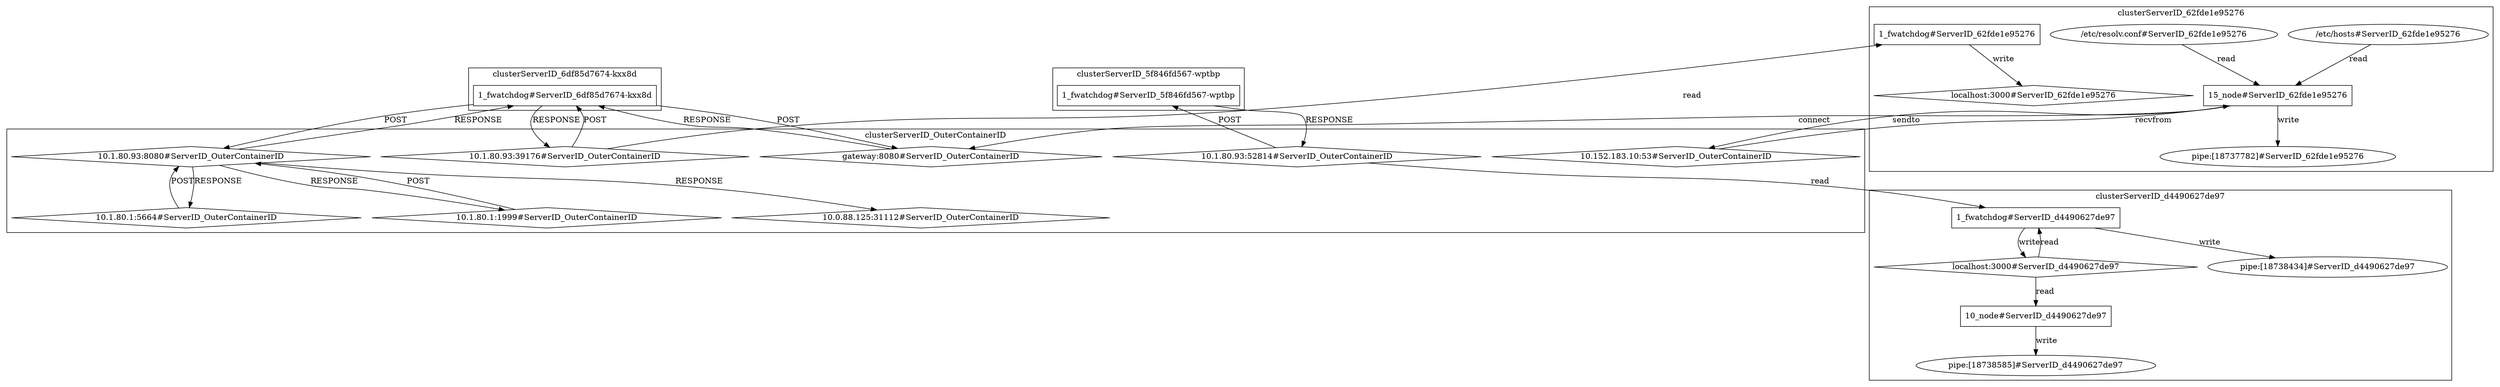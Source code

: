 digraph G {
	"1_fwatchdog#ServerID_6df85d7674-kxx8d"->"10.1.80.93:8080#ServerID_OuterContainerID"[ label="POST" ];
	"1_fwatchdog#ServerID_5f846fd567-wptbp"->"10.1.80.93:52814#ServerID_OuterContainerID"[ label="RESPONSE" ];
	"10.1.80.93:39176#ServerID_OuterContainerID"->"1_fwatchdog#ServerID_6df85d7674-kxx8d"[ label="POST" ];
	"1_fwatchdog#ServerID_6df85d7674-kxx8d"->"gateway:8080#ServerID_OuterContainerID"[ label="POST" ];
	"1_fwatchdog#ServerID_6df85d7674-kxx8d"->"10.1.80.93:39176#ServerID_OuterContainerID"[ label="RESPONSE" ];
	"10.1.80.93:8080#ServerID_OuterContainerID"->"1_fwatchdog#ServerID_6df85d7674-kxx8d"[ label="RESPONSE" ];
	"10.1.80.93:52814#ServerID_OuterContainerID"->"1_fwatchdog#ServerID_5f846fd567-wptbp"[ label="POST" ];
	"gateway:8080#ServerID_OuterContainerID"->"1_fwatchdog#ServerID_6df85d7674-kxx8d"[ label="RESPONSE" ];
	"1_fwatchdog#ServerID_62fde1e95276"->"localhost:3000#ServerID_62fde1e95276"[ label="write" ];
	"15_node#ServerID_62fde1e95276"->"pipe:[18737782]#ServerID_62fde1e95276"[ label="write" ];
	"10.1.80.93:39176#ServerID_OuterContainerID"->"1_fwatchdog#ServerID_62fde1e95276"[ label="read" ];
	"/etc/resolv.conf#ServerID_62fde1e95276"->"15_node#ServerID_62fde1e95276"[ label="read" ];
	"/etc/hosts#ServerID_62fde1e95276"->"15_node#ServerID_62fde1e95276"[ label="read" ];
	"10.152.183.10:53#ServerID_OuterContainerID"->"15_node#ServerID_62fde1e95276"[ label="recvfrom" ];
	"15_node#ServerID_62fde1e95276"->"10.152.183.10:53#ServerID_OuterContainerID"[ label="sendto" ];
	"15_node#ServerID_62fde1e95276"->"gateway:8080#ServerID_OuterContainerID"[ label="connect" ];
	"10.1.80.93:52814#ServerID_OuterContainerID"->"1_fwatchdog#ServerID_d4490627de97"[ label="read" ];
	"1_fwatchdog#ServerID_d4490627de97"->"localhost:3000#ServerID_d4490627de97"[ label="write" ];
	"localhost:3000#ServerID_d4490627de97"->"10_node#ServerID_d4490627de97"[ label="read" ];
	"10_node#ServerID_d4490627de97"->"pipe:[18738585]#ServerID_d4490627de97"[ label="write" ];
	"localhost:3000#ServerID_d4490627de97"->"1_fwatchdog#ServerID_d4490627de97"[ label="read" ];
	"1_fwatchdog#ServerID_d4490627de97"->"pipe:[18738434]#ServerID_d4490627de97"[ label="write" ];
	"10.1.80.1:1999#ServerID_OuterContainerID"->"10.1.80.93:8080#ServerID_OuterContainerID"[ label="POST" ];
	"10.1.80.93:8080#ServerID_OuterContainerID"->"10.1.80.1:1999#ServerID_OuterContainerID"[ label="RESPONSE" ];
	"10.1.80.93:8080#ServerID_OuterContainerID"->"10.0.88.125:31112#ServerID_OuterContainerID"[ label="RESPONSE" ];
	"10.1.80.1:5664#ServerID_OuterContainerID"->"10.1.80.93:8080#ServerID_OuterContainerID"[ label="POST" ];
	"10.1.80.93:8080#ServerID_OuterContainerID"->"10.1.80.1:5664#ServerID_OuterContainerID"[ label="RESPONSE" ];
	subgraph "clusterServerID_5f846fd567-wptbp" {
	label="clusterServerID_5f846fd567-wptbp";
	"1_fwatchdog#ServerID_5f846fd567-wptbp" [ shape=box ];

}
;
	subgraph "clusterServerID_62fde1e95276" {
	label="clusterServerID_62fde1e95276";
	"/etc/hosts#ServerID_62fde1e95276" [ shape=ellipse ];
	"/etc/resolv.conf#ServerID_62fde1e95276" [ shape=ellipse ];
	"15_node#ServerID_62fde1e95276" [ shape=box ];
	"1_fwatchdog#ServerID_62fde1e95276" [ shape=box ];
	"localhost:3000#ServerID_62fde1e95276" [ shape=diamond ];
	"pipe:[18737782]#ServerID_62fde1e95276" [ shape=ellipse ];

}
;
	subgraph "clusterServerID_6df85d7674-kxx8d" {
	label="clusterServerID_6df85d7674-kxx8d";
	"1_fwatchdog#ServerID_6df85d7674-kxx8d" [ shape=box ];

}
;
	subgraph "clusterServerID_OuterContainerID" {
	label="clusterServerID_OuterContainerID";
	"10.0.88.125:31112#ServerID_OuterContainerID" [ shape=diamond ];
	"10.1.80.1:1999#ServerID_OuterContainerID" [ shape=diamond ];
	"10.1.80.1:5664#ServerID_OuterContainerID" [ shape=diamond ];
	"10.1.80.93:39176#ServerID_OuterContainerID" [ shape=diamond ];
	"10.1.80.93:52814#ServerID_OuterContainerID" [ shape=diamond ];
	"10.1.80.93:8080#ServerID_OuterContainerID" [ shape=diamond ];
	"10.152.183.10:53#ServerID_OuterContainerID" [ shape=diamond ];
	"gateway:8080#ServerID_OuterContainerID" [ shape=diamond ];

}
;
	subgraph "clusterServerID_d4490627de97" {
	label="clusterServerID_d4490627de97";
	"10_node#ServerID_d4490627de97" [ shape=box ];
	"1_fwatchdog#ServerID_d4490627de97" [ shape=box ];
	"localhost:3000#ServerID_d4490627de97" [ shape=diamond ];
	"pipe:[18738434]#ServerID_d4490627de97" [ shape=ellipse ];
	"pipe:[18738585]#ServerID_d4490627de97" [ shape=ellipse ];

}
;

}
